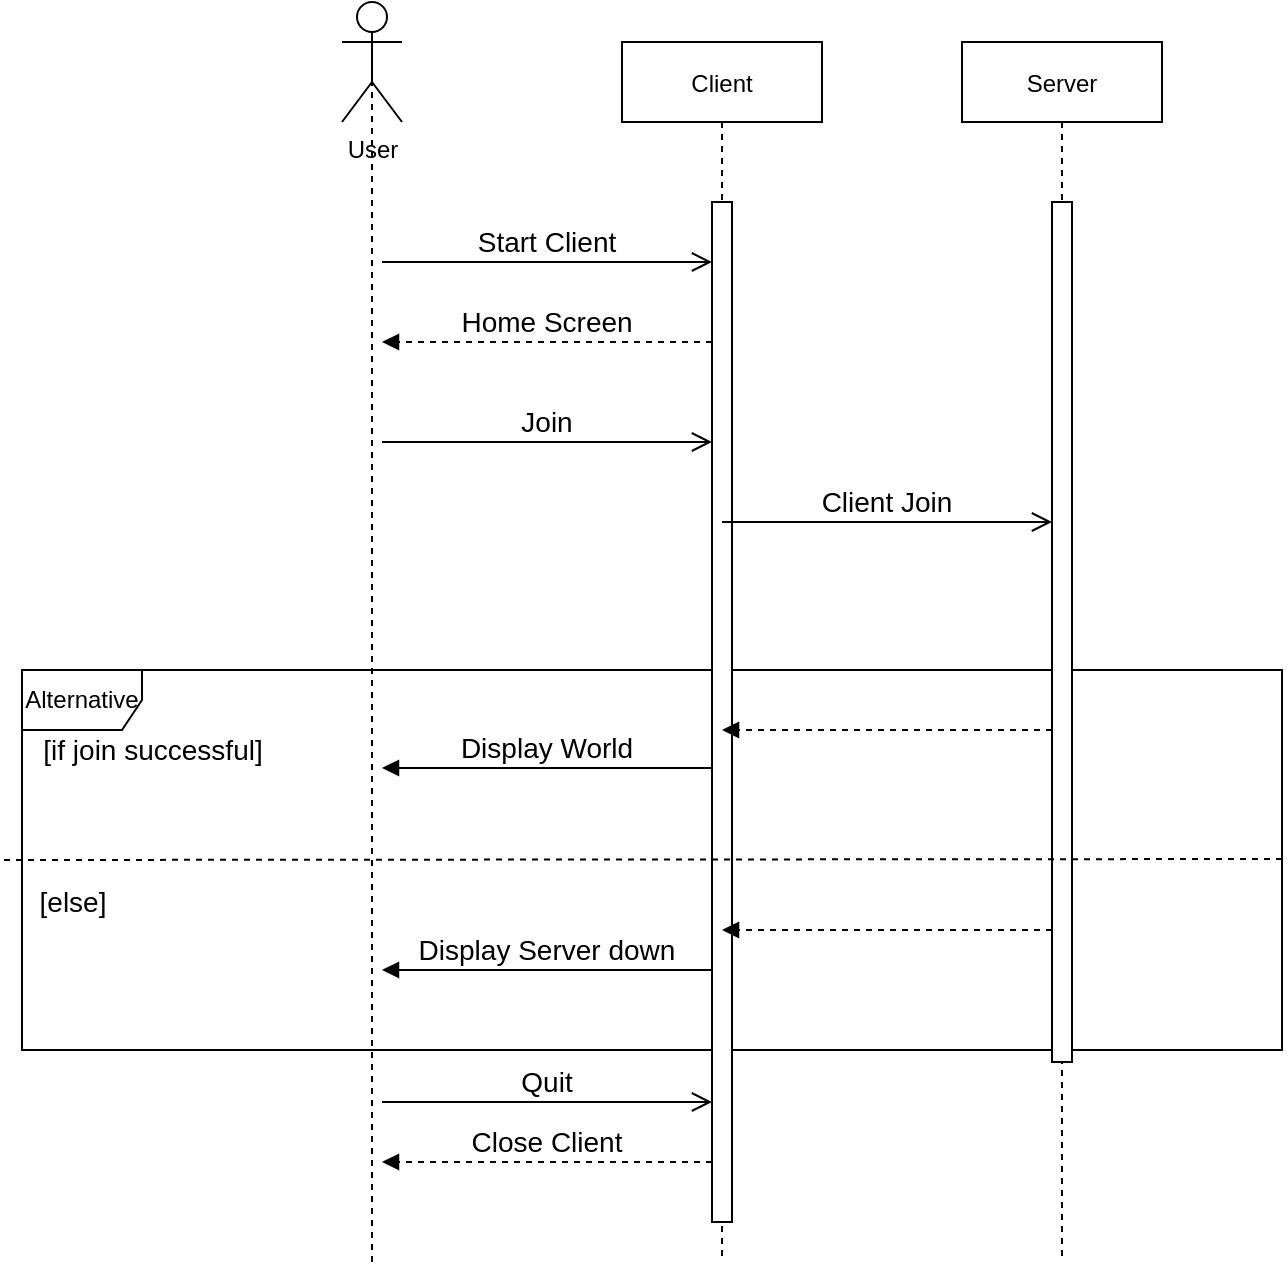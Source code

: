 <mxfile version="15.4.0" type="device"><diagram id="kgpKYQtTHZ0yAKxKKP6v" name="Page-1"><mxGraphModel dx="1205" dy="687" grid="1" gridSize="10" guides="1" tooltips="1" connect="1" arrows="1" fold="1" page="1" pageScale="1" pageWidth="850" pageHeight="1100" math="0" shadow="0"><root><mxCell id="0"/><mxCell id="1" parent="0"/><mxCell id="2hg-yRhxuTmBJIakz_JO-24" value="Alternative" style="shape=umlFrame;whiteSpace=wrap;html=1;" parent="1" vertex="1"><mxGeometry x="100" y="484" width="630" height="190" as="geometry"/></mxCell><mxCell id="3nuBFxr9cyL0pnOWT2aG-5" value="Client" style="shape=umlLifeline;perimeter=lifelinePerimeter;container=1;collapsible=0;recursiveResize=0;rounded=0;shadow=0;strokeWidth=1;" parent="1" vertex="1"><mxGeometry x="400" y="170" width="100" height="610" as="geometry"/></mxCell><mxCell id="3nuBFxr9cyL0pnOWT2aG-6" value="" style="points=[];perimeter=orthogonalPerimeter;rounded=0;shadow=0;strokeWidth=1;" parent="3nuBFxr9cyL0pnOWT2aG-5" vertex="1"><mxGeometry x="45" y="80" width="10" height="510" as="geometry"/></mxCell><mxCell id="2hg-yRhxuTmBJIakz_JO-2" value="Server" style="shape=umlLifeline;perimeter=lifelinePerimeter;container=1;collapsible=0;recursiveResize=0;rounded=0;shadow=0;strokeWidth=1;" parent="1" vertex="1"><mxGeometry x="570" y="170" width="100" height="610" as="geometry"/></mxCell><mxCell id="2hg-yRhxuTmBJIakz_JO-3" value="" style="points=[];perimeter=orthogonalPerimeter;rounded=0;shadow=0;strokeWidth=1;" parent="2hg-yRhxuTmBJIakz_JO-2" vertex="1"><mxGeometry x="45" y="80" width="10" height="430" as="geometry"/></mxCell><mxCell id="2hg-yRhxuTmBJIakz_JO-21" value="" style="verticalAlign=bottom;endArrow=block;entryX=1;entryY=0;shadow=0;strokeWidth=1;dashed=1;fontSize=14;" parent="2hg-yRhxuTmBJIakz_JO-2" edge="1"><mxGeometry relative="1" as="geometry"><mxPoint x="45" y="344" as="sourcePoint"/><mxPoint x="-120" y="344" as="targetPoint"/></mxGeometry></mxCell><mxCell id="2hg-yRhxuTmBJIakz_JO-22" value="" style="verticalAlign=bottom;endArrow=block;entryX=1;entryY=0;shadow=0;strokeWidth=1;dashed=1;fontSize=14;" parent="2hg-yRhxuTmBJIakz_JO-2" edge="1"><mxGeometry relative="1" as="geometry"><mxPoint x="45" y="444" as="sourcePoint"/><mxPoint x="-120" y="444" as="targetPoint"/></mxGeometry></mxCell><mxCell id="2hg-yRhxuTmBJIakz_JO-4" value="User" style="shape=umlActor;verticalLabelPosition=bottom;verticalAlign=top;html=1;outlineConnect=0;" parent="1" vertex="1"><mxGeometry x="260" y="150" width="30" height="60" as="geometry"/></mxCell><mxCell id="2hg-yRhxuTmBJIakz_JO-5" value="" style="endArrow=none;dashed=1;html=1;rounded=0;entryX=0.5;entryY=0.5;entryDx=0;entryDy=0;entryPerimeter=0;" parent="1" target="2hg-yRhxuTmBJIakz_JO-4" edge="1"><mxGeometry width="50" height="50" relative="1" as="geometry"><mxPoint x="275" y="780" as="sourcePoint"/><mxPoint x="550" y="480" as="targetPoint"/></mxGeometry></mxCell><mxCell id="2hg-yRhxuTmBJIakz_JO-10" value="Quit" style="verticalAlign=bottom;endArrow=open;endSize=8;exitX=1;exitY=0.95;shadow=0;strokeWidth=1;fontSize=14;" parent="1" edge="1"><mxGeometry relative="1" as="geometry"><mxPoint x="445" y="700" as="targetPoint"/><mxPoint x="280" y="700" as="sourcePoint"/></mxGeometry></mxCell><mxCell id="2hg-yRhxuTmBJIakz_JO-14" value="Home Screen" style="verticalAlign=bottom;endArrow=block;entryX=1;entryY=0;shadow=0;strokeWidth=1;dashed=1;fontSize=14;" parent="1" edge="1"><mxGeometry relative="1" as="geometry"><mxPoint x="445" y="320" as="sourcePoint"/><mxPoint x="280" y="320" as="targetPoint"/></mxGeometry></mxCell><mxCell id="2hg-yRhxuTmBJIakz_JO-25" value="" style="endArrow=none;dashed=1;html=1;rounded=0;" parent="1" edge="1"><mxGeometry width="50" height="50" relative="1" as="geometry"><mxPoint x="730" y="578.5" as="sourcePoint"/><mxPoint x="90" y="579" as="targetPoint"/></mxGeometry></mxCell><mxCell id="2hg-yRhxuTmBJIakz_JO-26" value="[if join successful]" style="text;html=1;align=center;verticalAlign=middle;resizable=0;points=[];autosize=1;strokeColor=none;fillColor=none;fontSize=14;" parent="1" vertex="1"><mxGeometry x="100" y="514" width="130" height="20" as="geometry"/></mxCell><mxCell id="2hg-yRhxuTmBJIakz_JO-27" value="&lt;font style=&quot;font-size: 14px&quot;&gt;[else]&lt;/font&gt;" style="text;html=1;align=center;verticalAlign=middle;resizable=0;points=[];autosize=1;strokeColor=none;fillColor=none;" parent="1" vertex="1"><mxGeometry x="100" y="590" width="50" height="20" as="geometry"/></mxCell><mxCell id="2hg-yRhxuTmBJIakz_JO-13" value="Close Client" style="verticalAlign=bottom;endArrow=block;entryX=1;entryY=0;shadow=0;strokeWidth=1;dashed=1;fontSize=14;" parent="1" edge="1"><mxGeometry relative="1" as="geometry"><mxPoint x="445" y="730" as="sourcePoint"/><mxPoint x="280" y="730" as="targetPoint"/></mxGeometry></mxCell><mxCell id="2hg-yRhxuTmBJIakz_JO-12" value="Display World" style="verticalAlign=bottom;endArrow=block;entryX=1;entryY=0;shadow=0;strokeWidth=1;fontSize=14;" parent="1" edge="1"><mxGeometry relative="1" as="geometry"><mxPoint x="445" y="533" as="sourcePoint"/><mxPoint x="280" y="533" as="targetPoint"/></mxGeometry></mxCell><mxCell id="2hg-yRhxuTmBJIakz_JO-28" value="Display Server down" style="verticalAlign=bottom;endArrow=block;entryX=1;entryY=0;shadow=0;strokeWidth=1;fontSize=14;" parent="1" edge="1"><mxGeometry relative="1" as="geometry"><mxPoint x="445" y="634" as="sourcePoint"/><mxPoint x="280" y="634" as="targetPoint"/></mxGeometry></mxCell><mxCell id="2hg-yRhxuTmBJIakz_JO-29" value="Start Client" style="verticalAlign=bottom;endArrow=open;endSize=8;exitX=1;exitY=0.95;shadow=0;strokeWidth=1;fontSize=14;" parent="1" edge="1"><mxGeometry relative="1" as="geometry"><mxPoint x="445" y="280" as="targetPoint"/><mxPoint x="280" y="280" as="sourcePoint"/></mxGeometry></mxCell><mxCell id="2hg-yRhxuTmBJIakz_JO-9" value="Join" style="verticalAlign=bottom;endArrow=open;endSize=8;exitX=1;exitY=0.95;shadow=0;strokeWidth=1;fontSize=14;" parent="1" edge="1"><mxGeometry relative="1" as="geometry"><mxPoint x="445" y="370" as="targetPoint"/><mxPoint x="280" y="370" as="sourcePoint"/></mxGeometry></mxCell><mxCell id="2hg-yRhxuTmBJIakz_JO-19" value="Client Join" style="verticalAlign=bottom;endArrow=open;endSize=8;exitX=1;exitY=0.95;shadow=0;strokeWidth=1;fontSize=14;" parent="1" edge="1"><mxGeometry relative="1" as="geometry"><mxPoint x="615" y="410" as="targetPoint"/><mxPoint x="450" y="410" as="sourcePoint"/></mxGeometry></mxCell></root></mxGraphModel></diagram></mxfile>